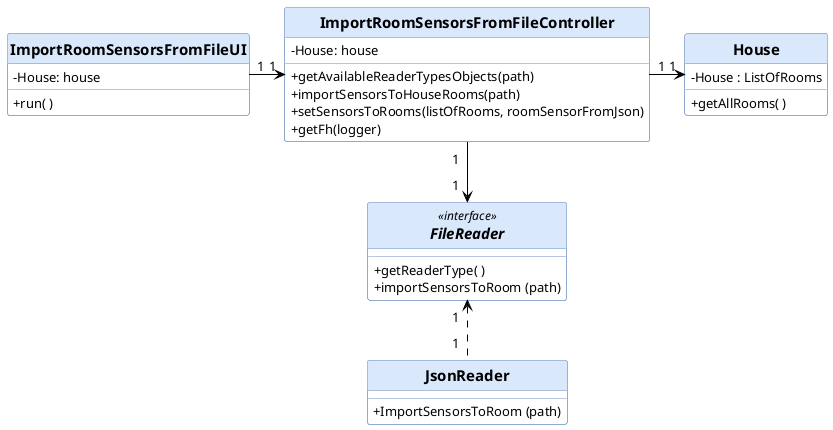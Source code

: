 @startuml

skinparam class {
	BackgroundColor White
	ArrowColor Black
	BorderColor Black
	FontSize 16

}

skinparam stereotypeCBackgroundColor White

skinparam classAttributeIconSize 0

skinparam classAttributeFontSize 13

skinparam shadowing false

skinparam defaultFontName Segoe UI

skinparam Class {
    HeaderBackgroundColor #DAE8FC
	ArrowColor Black
	BorderColor 6C8EBF
	FontSize 15
	FontColor Black
	style Frame
	FontStyle bold
	FontName Arial Rounded MT Bold
}

hide circle

class ImportRoomSensorsFromFileUI
class ImportRoomSensorsFromFileController
interface FileReader
class House
class JsonReader


ImportRoomSensorsFromFileController "1  " --> "1  " FileReader


FileReader "1  " <.. "1  " JsonReader


ImportRoomSensorsFromFileUI "1" -> "1" ImportRoomSensorsFromFileController


ImportRoomSensorsFromFileController "1 " -> " 1" House

ImportRoomSensorsFromFileUI : -House: house
ImportRoomSensorsFromFileUI : +run( )

House : - House : ListOfRooms
House : + getAllRooms( )

interface FileReader <<interface>> {
+ getReaderType( )
+ importSensorsToRoom (path)
}

ImportRoomSensorsFromFileController : - House: house
ImportRoomSensorsFromFileController : + getAvailableReaderTypesObjects(path)
ImportRoomSensorsFromFileController : + importSensorsToHouseRooms(path)
ImportRoomSensorsFromFileController : + setSensorsToRooms(listOfRooms, roomSensorFromJson)
ImportRoomSensorsFromFileController : + getFh(logger)

JsonReader : + ImportSensorsToRoom (path)

@enduml